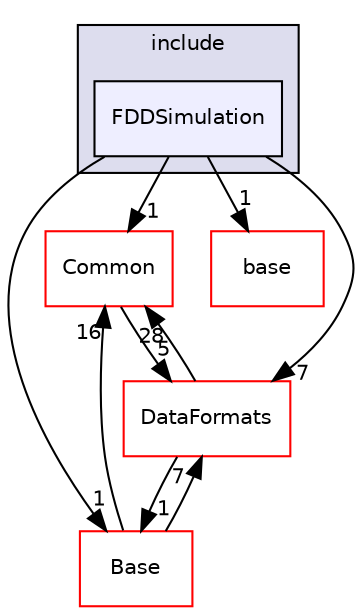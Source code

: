 digraph "/home/travis/build/AliceO2Group/AliceO2/Detectors/FIT/FDD/simulation/include/FDDSimulation" {
  bgcolor=transparent;
  compound=true
  node [ fontsize="10", fontname="Helvetica"];
  edge [ labelfontsize="10", labelfontname="Helvetica"];
  subgraph clusterdir_1ea4f5023fc6129dbdfa67598ac85edc {
    graph [ bgcolor="#ddddee", pencolor="black", label="include" fontname="Helvetica", fontsize="10", URL="dir_1ea4f5023fc6129dbdfa67598ac85edc.html"]
  dir_dae7313b484fd6ca1f3ad8a29411a3b6 [shape=box, label="FDDSimulation", style="filled", fillcolor="#eeeeff", pencolor="black", URL="dir_dae7313b484fd6ca1f3ad8a29411a3b6.html"];
  }
  dir_4ab6b4cc6a7edbff49100e9123df213f [shape=box label="Common" color="red" URL="dir_4ab6b4cc6a7edbff49100e9123df213f.html"];
  dir_37c90836491b695b472bf98d1be8336b [shape=box label="Base" color="red" URL="dir_37c90836491b695b472bf98d1be8336b.html"];
  dir_e3378330628bb5a530079636b74abbc9 [shape=box label="base" color="red" URL="dir_e3378330628bb5a530079636b74abbc9.html"];
  dir_2171f7ec022c5423887b07c69b2f5b48 [shape=box label="DataFormats" color="red" URL="dir_2171f7ec022c5423887b07c69b2f5b48.html"];
  dir_4ab6b4cc6a7edbff49100e9123df213f->dir_2171f7ec022c5423887b07c69b2f5b48 [headlabel="5", labeldistance=1.5 headhref="dir_000012_000055.html"];
  dir_37c90836491b695b472bf98d1be8336b->dir_4ab6b4cc6a7edbff49100e9123df213f [headlabel="16", labeldistance=1.5 headhref="dir_000256_000012.html"];
  dir_37c90836491b695b472bf98d1be8336b->dir_2171f7ec022c5423887b07c69b2f5b48 [headlabel="7", labeldistance=1.5 headhref="dir_000256_000055.html"];
  dir_dae7313b484fd6ca1f3ad8a29411a3b6->dir_4ab6b4cc6a7edbff49100e9123df213f [headlabel="1", labeldistance=1.5 headhref="dir_000266_000012.html"];
  dir_dae7313b484fd6ca1f3ad8a29411a3b6->dir_37c90836491b695b472bf98d1be8336b [headlabel="1", labeldistance=1.5 headhref="dir_000266_000256.html"];
  dir_dae7313b484fd6ca1f3ad8a29411a3b6->dir_e3378330628bb5a530079636b74abbc9 [headlabel="1", labeldistance=1.5 headhref="dir_000266_000310.html"];
  dir_dae7313b484fd6ca1f3ad8a29411a3b6->dir_2171f7ec022c5423887b07c69b2f5b48 [headlabel="7", labeldistance=1.5 headhref="dir_000266_000055.html"];
  dir_2171f7ec022c5423887b07c69b2f5b48->dir_4ab6b4cc6a7edbff49100e9123df213f [headlabel="28", labeldistance=1.5 headhref="dir_000055_000012.html"];
  dir_2171f7ec022c5423887b07c69b2f5b48->dir_37c90836491b695b472bf98d1be8336b [headlabel="1", labeldistance=1.5 headhref="dir_000055_000256.html"];
}
